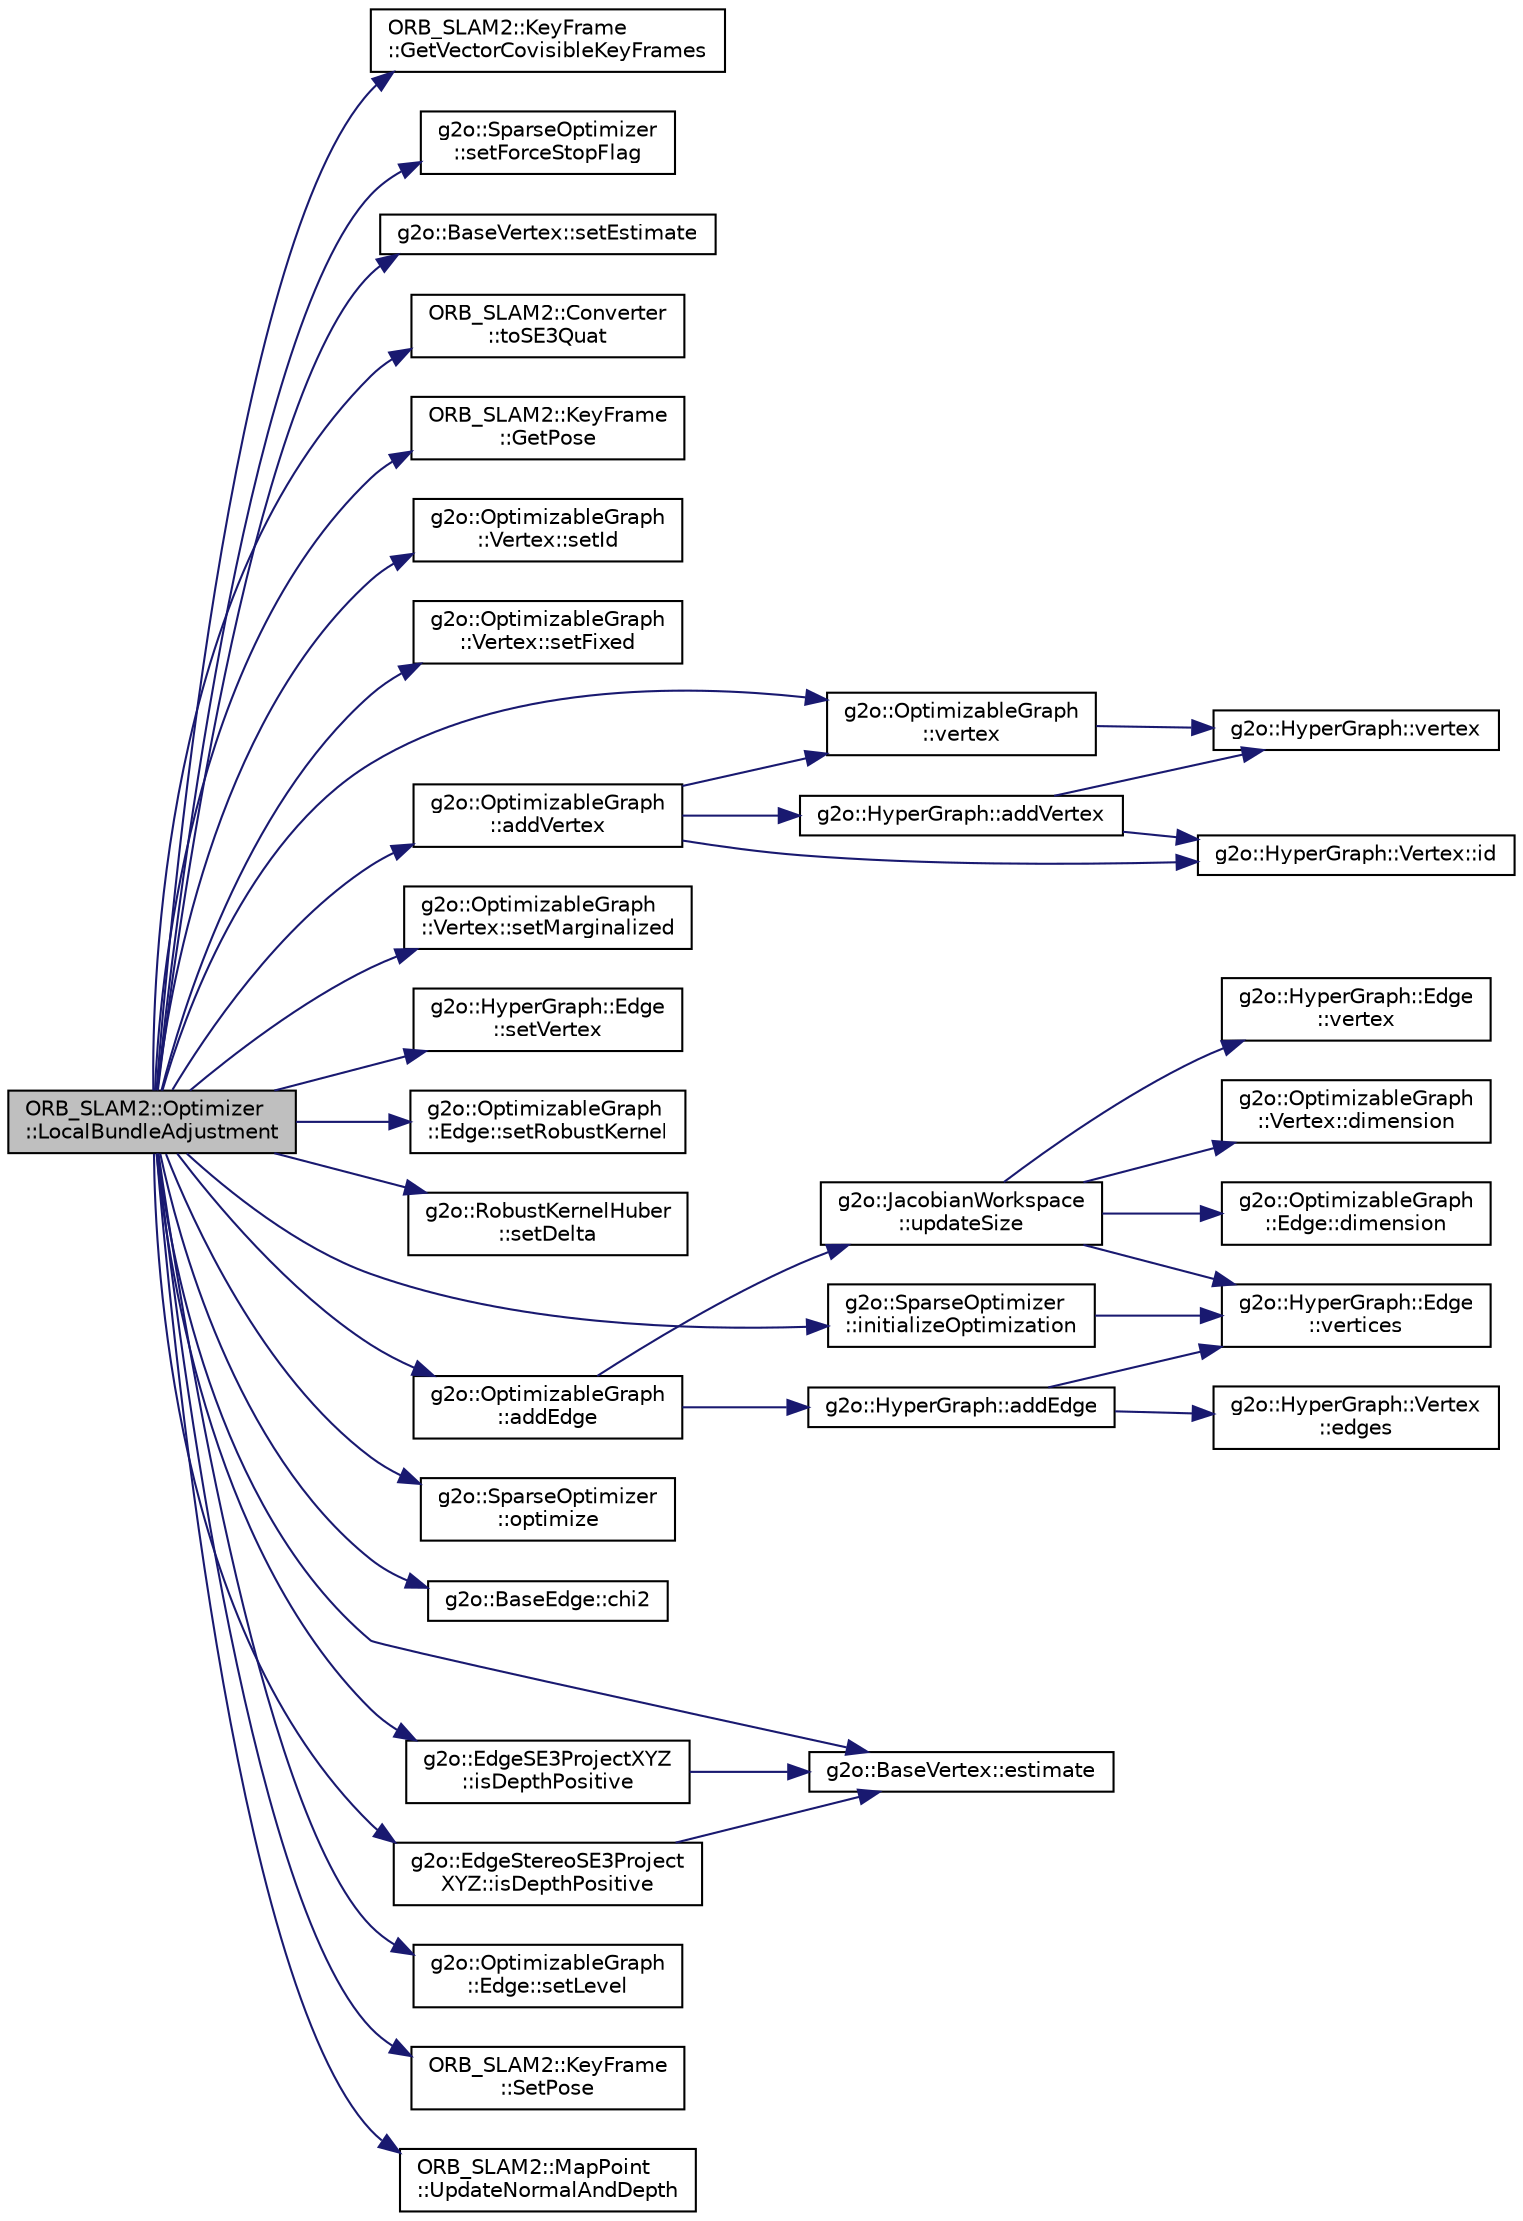 digraph "ORB_SLAM2::Optimizer::LocalBundleAdjustment"
{
  edge [fontname="Helvetica",fontsize="10",labelfontname="Helvetica",labelfontsize="10"];
  node [fontname="Helvetica",fontsize="10",shape=record];
  rankdir="LR";
  Node32 [label="ORB_SLAM2::Optimizer\l::LocalBundleAdjustment",height=0.2,width=0.4,color="black", fillcolor="grey75", style="filled", fontcolor="black"];
  Node32 -> Node33 [color="midnightblue",fontsize="10",style="solid"];
  Node33 [label="ORB_SLAM2::KeyFrame\l::GetVectorCovisibleKeyFrames",height=0.2,width=0.4,color="black", fillcolor="white", style="filled",URL="$class_o_r_b___s_l_a_m2_1_1_key_frame.html#a9315d396634f6637f70f716336777b8d",tooltip="得到与该关键帧连接的关键帧(已按权值排序) "];
  Node32 -> Node34 [color="midnightblue",fontsize="10",style="solid"];
  Node34 [label="g2o::SparseOptimizer\l::setForceStopFlag",height=0.2,width=0.4,color="black", fillcolor="white", style="filled",URL="$classg2o_1_1_sparse_optimizer.html#a32afd0ab949f170297b4a59f0d9eab81"];
  Node32 -> Node35 [color="midnightblue",fontsize="10",style="solid"];
  Node35 [label="g2o::BaseVertex::setEstimate",height=0.2,width=0.4,color="black", fillcolor="white", style="filled",URL="$classg2o_1_1_base_vertex.html#acb6e8e8f39caa04f62dd93a3dd400e06",tooltip="set the estimate for the vertex also calls updateCache() "];
  Node32 -> Node36 [color="midnightblue",fontsize="10",style="solid"];
  Node36 [label="ORB_SLAM2::Converter\l::toSE3Quat",height=0.2,width=0.4,color="black", fillcolor="white", style="filled",URL="$class_o_r_b___s_l_a_m2_1_1_converter.html#a0b73791a3e2d90b4de41aed0ece2d0a2"];
  Node32 -> Node37 [color="midnightblue",fontsize="10",style="solid"];
  Node37 [label="ORB_SLAM2::KeyFrame\l::GetPose",height=0.2,width=0.4,color="black", fillcolor="white", style="filled",URL="$class_o_r_b___s_l_a_m2_1_1_key_frame.html#a49b5e212c1335cf585eaf6bbc4fed85c",tooltip="返回该关键帧的位姿变换矩阵，相机坐标系到世界坐标系 "];
  Node32 -> Node38 [color="midnightblue",fontsize="10",style="solid"];
  Node38 [label="g2o::OptimizableGraph\l::Vertex::setId",height=0.2,width=0.4,color="black", fillcolor="white", style="filled",URL="$classg2o_1_1_optimizable_graph_1_1_vertex.html#ac57651173d6ce4bb4eebf8cb1d917551",tooltip="sets the id of the node in the graph be sure that the graph keeps consistent after changing the id ..."];
  Node32 -> Node39 [color="midnightblue",fontsize="10",style="solid"];
  Node39 [label="g2o::OptimizableGraph\l::Vertex::setFixed",height=0.2,width=0.4,color="black", fillcolor="white", style="filled",URL="$classg2o_1_1_optimizable_graph_1_1_vertex.html#af92ef49e1bcd6a8166afa151d367b905",tooltip="true => this node should be considered fixed during the optimization "];
  Node32 -> Node40 [color="midnightblue",fontsize="10",style="solid"];
  Node40 [label="g2o::OptimizableGraph\l::addVertex",height=0.2,width=0.4,color="black", fillcolor="white", style="filled",URL="$structg2o_1_1_optimizable_graph.html#ae0b93774ce1dfa0dfd501c86ad4f773e"];
  Node40 -> Node41 [color="midnightblue",fontsize="10",style="solid"];
  Node41 [label="g2o::OptimizableGraph\l::vertex",height=0.2,width=0.4,color="black", fillcolor="white", style="filled",URL="$structg2o_1_1_optimizable_graph.html#a19e014e8ec2e9a6e894da8c3a8f8e50d",tooltip="returns the vertex number id appropriately casted "];
  Node41 -> Node42 [color="midnightblue",fontsize="10",style="solid"];
  Node42 [label="g2o::HyperGraph::vertex",height=0.2,width=0.4,color="black", fillcolor="white", style="filled",URL="$classg2o_1_1_hyper_graph.html#ab07fe8bd9982a66ba34e83dff8317ea2",tooltip="returns a vertex id in the hyper-graph, or 0 if the vertex id is not present "];
  Node40 -> Node43 [color="midnightblue",fontsize="10",style="solid"];
  Node43 [label="g2o::HyperGraph::Vertex::id",height=0.2,width=0.4,color="black", fillcolor="white", style="filled",URL="$classg2o_1_1_hyper_graph_1_1_vertex.html#a48191960395856d1b686287489e53da3",tooltip="returns the id "];
  Node40 -> Node44 [color="midnightblue",fontsize="10",style="solid"];
  Node44 [label="g2o::HyperGraph::addVertex",height=0.2,width=0.4,color="black", fillcolor="white", style="filled",URL="$classg2o_1_1_hyper_graph.html#a7ef87ba3479827b24c6fc29c5fc3aa21"];
  Node44 -> Node42 [color="midnightblue",fontsize="10",style="solid"];
  Node44 -> Node43 [color="midnightblue",fontsize="10",style="solid"];
  Node32 -> Node45 [color="midnightblue",fontsize="10",style="solid"];
  Node45 [label="g2o::OptimizableGraph\l::Vertex::setMarginalized",height=0.2,width=0.4,color="black", fillcolor="white", style="filled",URL="$classg2o_1_1_optimizable_graph_1_1_vertex.html#afabf1782886c78bf7b312bb1f2c90524",tooltip="true => this node should be marginalized out during the optimization "];
  Node32 -> Node46 [color="midnightblue",fontsize="10",style="solid"];
  Node46 [label="g2o::HyperGraph::Edge\l::setVertex",height=0.2,width=0.4,color="black", fillcolor="white", style="filled",URL="$classg2o_1_1_hyper_graph_1_1_edge.html#a5e957658d6e65c49b81197d052a7f16f"];
  Node32 -> Node41 [color="midnightblue",fontsize="10",style="solid"];
  Node32 -> Node47 [color="midnightblue",fontsize="10",style="solid"];
  Node47 [label="g2o::OptimizableGraph\l::Edge::setRobustKernel",height=0.2,width=0.4,color="black", fillcolor="white", style="filled",URL="$classg2o_1_1_optimizable_graph_1_1_edge.html#a42955172c19f16e2cfbb30d611d1bd87"];
  Node32 -> Node48 [color="midnightblue",fontsize="10",style="solid"];
  Node48 [label="g2o::RobustKernelHuber\l::setDelta",height=0.2,width=0.4,color="black", fillcolor="white", style="filled",URL="$classg2o_1_1_robust_kernel_huber.html#a7e9ee4bbc9483dcd3d10a4c1f506a4d2"];
  Node32 -> Node49 [color="midnightblue",fontsize="10",style="solid"];
  Node49 [label="g2o::OptimizableGraph\l::addEdge",height=0.2,width=0.4,color="black", fillcolor="white", style="filled",URL="$structg2o_1_1_optimizable_graph.html#a6831ed69fce3dba691f53302a2813070"];
  Node49 -> Node50 [color="midnightblue",fontsize="10",style="solid"];
  Node50 [label="g2o::HyperGraph::addEdge",height=0.2,width=0.4,color="black", fillcolor="white", style="filled",URL="$classg2o_1_1_hyper_graph.html#a0f1d35009a2879b238c8148c33485c89"];
  Node50 -> Node51 [color="midnightblue",fontsize="10",style="solid"];
  Node51 [label="g2o::HyperGraph::Edge\l::vertices",height=0.2,width=0.4,color="black", fillcolor="white", style="filled",URL="$classg2o_1_1_hyper_graph_1_1_edge.html#aba1717ff01f972bd39ba992c0d9d9e04"];
  Node50 -> Node52 [color="midnightblue",fontsize="10",style="solid"];
  Node52 [label="g2o::HyperGraph::Vertex\l::edges",height=0.2,width=0.4,color="black", fillcolor="white", style="filled",URL="$classg2o_1_1_hyper_graph_1_1_vertex.html#a3794ff3310c1dc05619bf0b77eaa4caa",tooltip="returns the set of hyper-edges that are leaving/entering in this vertex "];
  Node49 -> Node53 [color="midnightblue",fontsize="10",style="solid"];
  Node53 [label="g2o::JacobianWorkspace\l::updateSize",height=0.2,width=0.4,color="black", fillcolor="white", style="filled",URL="$classg2o_1_1_jacobian_workspace.html#a2d16ad6db1a51aa93c806cc9c06e223f"];
  Node53 -> Node54 [color="midnightblue",fontsize="10",style="solid"];
  Node54 [label="g2o::OptimizableGraph\l::Edge::dimension",height=0.2,width=0.4,color="black", fillcolor="white", style="filled",URL="$classg2o_1_1_optimizable_graph_1_1_edge.html#a0eb19697e201bd195c45ca78d55fd041",tooltip="returns the dimensions of the error function "];
  Node53 -> Node51 [color="midnightblue",fontsize="10",style="solid"];
  Node53 -> Node55 [color="midnightblue",fontsize="10",style="solid"];
  Node55 [label="g2o::HyperGraph::Edge\l::vertex",height=0.2,width=0.4,color="black", fillcolor="white", style="filled",URL="$classg2o_1_1_hyper_graph_1_1_edge.html#ab644c1c4e38a0112db1435fbc0233f25"];
  Node53 -> Node56 [color="midnightblue",fontsize="10",style="solid"];
  Node56 [label="g2o::OptimizableGraph\l::Vertex::dimension",height=0.2,width=0.4,color="black", fillcolor="white", style="filled",URL="$classg2o_1_1_optimizable_graph_1_1_vertex.html#a86feed80301950b100142575b48e4fca",tooltip="dimension of the estimated state belonging to this node "];
  Node32 -> Node57 [color="midnightblue",fontsize="10",style="solid"];
  Node57 [label="g2o::SparseOptimizer\l::initializeOptimization",height=0.2,width=0.4,color="black", fillcolor="white", style="filled",URL="$classg2o_1_1_sparse_optimizer.html#a56c0c13954ac7204cfb031c141ece9ae"];
  Node57 -> Node51 [color="midnightblue",fontsize="10",style="solid"];
  Node32 -> Node58 [color="midnightblue",fontsize="10",style="solid"];
  Node58 [label="g2o::SparseOptimizer\l::optimize",height=0.2,width=0.4,color="black", fillcolor="white", style="filled",URL="$classg2o_1_1_sparse_optimizer.html#a098257ee6f13dbb79be07075244d9930"];
  Node32 -> Node59 [color="midnightblue",fontsize="10",style="solid"];
  Node59 [label="g2o::BaseEdge::chi2",height=0.2,width=0.4,color="black", fillcolor="white", style="filled",URL="$classg2o_1_1_base_edge.html#a8316137ded4396a2dbf7529d83888400",tooltip="computes the chi2 based on the cached error value, only valid after computeError has been called..."];
  Node32 -> Node60 [color="midnightblue",fontsize="10",style="solid"];
  Node60 [label="g2o::EdgeSE3ProjectXYZ\l::isDepthPositive",height=0.2,width=0.4,color="black", fillcolor="white", style="filled",URL="$classg2o_1_1_edge_s_e3_project_x_y_z.html#a603cc0018b5b05fd193e84e032a66d07"];
  Node60 -> Node61 [color="midnightblue",fontsize="10",style="solid"];
  Node61 [label="g2o::BaseVertex::estimate",height=0.2,width=0.4,color="black", fillcolor="white", style="filled",URL="$classg2o_1_1_base_vertex.html#afea20bbcf50eb2a7d9d598b3eae49172",tooltip="return the current estimate of the vertex "];
  Node32 -> Node62 [color="midnightblue",fontsize="10",style="solid"];
  Node62 [label="g2o::OptimizableGraph\l::Edge::setLevel",height=0.2,width=0.4,color="black", fillcolor="white", style="filled",URL="$classg2o_1_1_optimizable_graph_1_1_edge.html#ab3e4290bc51d03ba294f36254048b15a",tooltip="sets the level of the edge "];
  Node32 -> Node63 [color="midnightblue",fontsize="10",style="solid"];
  Node63 [label="g2o::EdgeStereoSE3Project\lXYZ::isDepthPositive",height=0.2,width=0.4,color="black", fillcolor="white", style="filled",URL="$classg2o_1_1_edge_stereo_s_e3_project_x_y_z.html#ac176aff8aa08a73f52d7a0f5c3080d4d"];
  Node63 -> Node61 [color="midnightblue",fontsize="10",style="solid"];
  Node32 -> Node61 [color="midnightblue",fontsize="10",style="solid"];
  Node32 -> Node64 [color="midnightblue",fontsize="10",style="solid"];
  Node64 [label="ORB_SLAM2::KeyFrame\l::SetPose",height=0.2,width=0.4,color="black", fillcolor="white", style="filled",URL="$class_o_r_b___s_l_a_m2_1_1_key_frame.html#aa799150fa33f3b9a404226454b96c95a",tooltip="将左目相机中心转到立体相机中心 "];
  Node32 -> Node65 [color="midnightblue",fontsize="10",style="solid"];
  Node65 [label="ORB_SLAM2::MapPoint\l::UpdateNormalAndDepth",height=0.2,width=0.4,color="black", fillcolor="white", style="filled",URL="$class_o_r_b___s_l_a_m2_1_1_map_point.html#ac5b8e4ec6a7737860af57058bdd16124",tooltip="更新平均观测方向以及观测距离范围 "];
}
